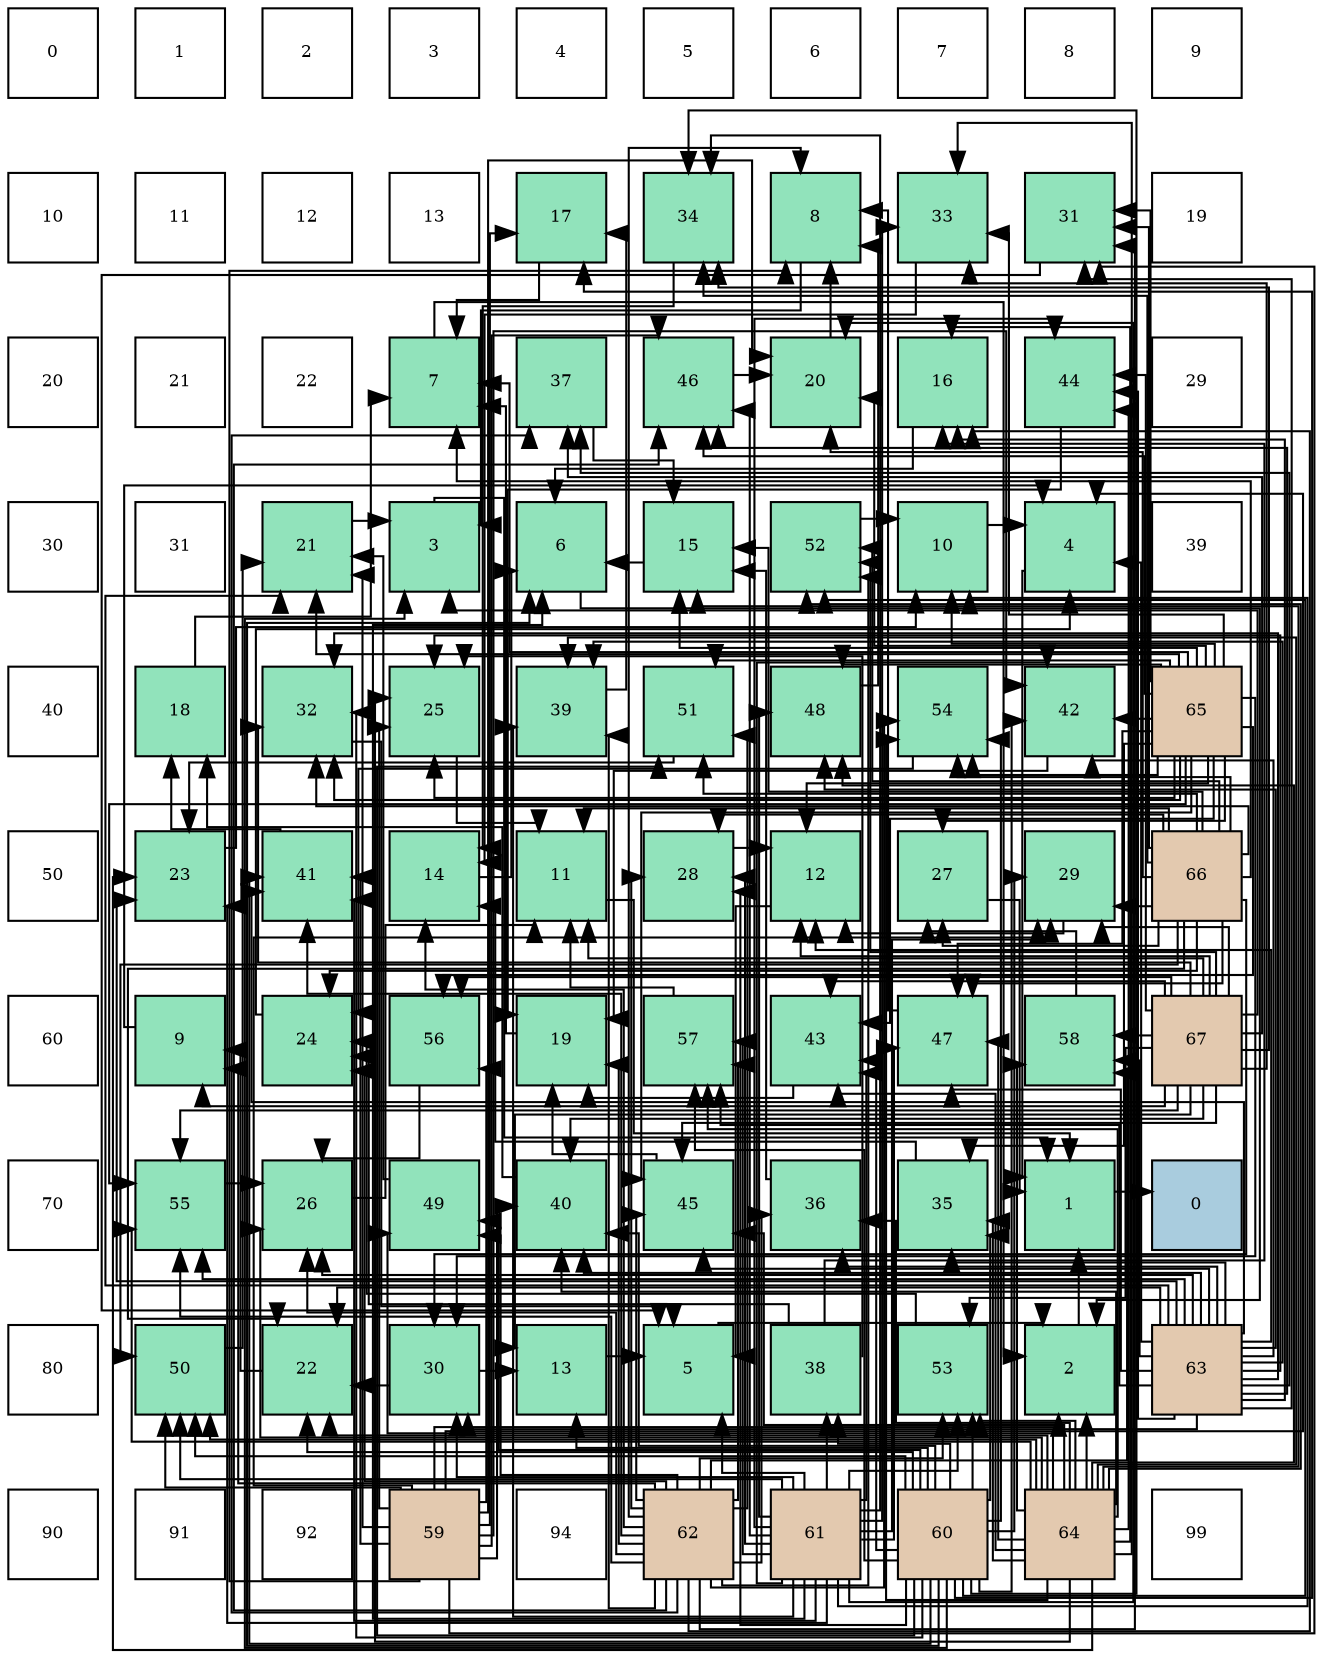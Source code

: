 digraph layout{
 rankdir=TB;
 splines=ortho;
 node [style=filled shape=square fixedsize=true width=0.6];
0[label="0", fontsize=8, fillcolor="#ffffff"];
1[label="1", fontsize=8, fillcolor="#ffffff"];
2[label="2", fontsize=8, fillcolor="#ffffff"];
3[label="3", fontsize=8, fillcolor="#ffffff"];
4[label="4", fontsize=8, fillcolor="#ffffff"];
5[label="5", fontsize=8, fillcolor="#ffffff"];
6[label="6", fontsize=8, fillcolor="#ffffff"];
7[label="7", fontsize=8, fillcolor="#ffffff"];
8[label="8", fontsize=8, fillcolor="#ffffff"];
9[label="9", fontsize=8, fillcolor="#ffffff"];
10[label="10", fontsize=8, fillcolor="#ffffff"];
11[label="11", fontsize=8, fillcolor="#ffffff"];
12[label="12", fontsize=8, fillcolor="#ffffff"];
13[label="13", fontsize=8, fillcolor="#ffffff"];
14[label="17", fontsize=8, fillcolor="#91e3bb"];
15[label="34", fontsize=8, fillcolor="#91e3bb"];
16[label="8", fontsize=8, fillcolor="#91e3bb"];
17[label="33", fontsize=8, fillcolor="#91e3bb"];
18[label="31", fontsize=8, fillcolor="#91e3bb"];
19[label="19", fontsize=8, fillcolor="#ffffff"];
20[label="20", fontsize=8, fillcolor="#ffffff"];
21[label="21", fontsize=8, fillcolor="#ffffff"];
22[label="22", fontsize=8, fillcolor="#ffffff"];
23[label="7", fontsize=8, fillcolor="#91e3bb"];
24[label="37", fontsize=8, fillcolor="#91e3bb"];
25[label="46", fontsize=8, fillcolor="#91e3bb"];
26[label="20", fontsize=8, fillcolor="#91e3bb"];
27[label="16", fontsize=8, fillcolor="#91e3bb"];
28[label="44", fontsize=8, fillcolor="#91e3bb"];
29[label="29", fontsize=8, fillcolor="#ffffff"];
30[label="30", fontsize=8, fillcolor="#ffffff"];
31[label="31", fontsize=8, fillcolor="#ffffff"];
32[label="21", fontsize=8, fillcolor="#91e3bb"];
33[label="3", fontsize=8, fillcolor="#91e3bb"];
34[label="6", fontsize=8, fillcolor="#91e3bb"];
35[label="15", fontsize=8, fillcolor="#91e3bb"];
36[label="52", fontsize=8, fillcolor="#91e3bb"];
37[label="10", fontsize=8, fillcolor="#91e3bb"];
38[label="4", fontsize=8, fillcolor="#91e3bb"];
39[label="39", fontsize=8, fillcolor="#ffffff"];
40[label="40", fontsize=8, fillcolor="#ffffff"];
41[label="18", fontsize=8, fillcolor="#91e3bb"];
42[label="32", fontsize=8, fillcolor="#91e3bb"];
43[label="25", fontsize=8, fillcolor="#91e3bb"];
44[label="39", fontsize=8, fillcolor="#91e3bb"];
45[label="51", fontsize=8, fillcolor="#91e3bb"];
46[label="48", fontsize=8, fillcolor="#91e3bb"];
47[label="54", fontsize=8, fillcolor="#91e3bb"];
48[label="42", fontsize=8, fillcolor="#91e3bb"];
49[label="65", fontsize=8, fillcolor="#e3c9af"];
50[label="50", fontsize=8, fillcolor="#ffffff"];
51[label="23", fontsize=8, fillcolor="#91e3bb"];
52[label="41", fontsize=8, fillcolor="#91e3bb"];
53[label="14", fontsize=8, fillcolor="#91e3bb"];
54[label="11", fontsize=8, fillcolor="#91e3bb"];
55[label="28", fontsize=8, fillcolor="#91e3bb"];
56[label="12", fontsize=8, fillcolor="#91e3bb"];
57[label="27", fontsize=8, fillcolor="#91e3bb"];
58[label="29", fontsize=8, fillcolor="#91e3bb"];
59[label="66", fontsize=8, fillcolor="#e3c9af"];
60[label="60", fontsize=8, fillcolor="#ffffff"];
61[label="9", fontsize=8, fillcolor="#91e3bb"];
62[label="24", fontsize=8, fillcolor="#91e3bb"];
63[label="56", fontsize=8, fillcolor="#91e3bb"];
64[label="19", fontsize=8, fillcolor="#91e3bb"];
65[label="57", fontsize=8, fillcolor="#91e3bb"];
66[label="43", fontsize=8, fillcolor="#91e3bb"];
67[label="47", fontsize=8, fillcolor="#91e3bb"];
68[label="58", fontsize=8, fillcolor="#91e3bb"];
69[label="67", fontsize=8, fillcolor="#e3c9af"];
70[label="70", fontsize=8, fillcolor="#ffffff"];
71[label="55", fontsize=8, fillcolor="#91e3bb"];
72[label="26", fontsize=8, fillcolor="#91e3bb"];
73[label="49", fontsize=8, fillcolor="#91e3bb"];
74[label="40", fontsize=8, fillcolor="#91e3bb"];
75[label="45", fontsize=8, fillcolor="#91e3bb"];
76[label="36", fontsize=8, fillcolor="#91e3bb"];
77[label="35", fontsize=8, fillcolor="#91e3bb"];
78[label="1", fontsize=8, fillcolor="#91e3bb"];
79[label="0", fontsize=8, fillcolor="#a9ccde"];
80[label="80", fontsize=8, fillcolor="#ffffff"];
81[label="50", fontsize=8, fillcolor="#91e3bb"];
82[label="22", fontsize=8, fillcolor="#91e3bb"];
83[label="30", fontsize=8, fillcolor="#91e3bb"];
84[label="13", fontsize=8, fillcolor="#91e3bb"];
85[label="5", fontsize=8, fillcolor="#91e3bb"];
86[label="38", fontsize=8, fillcolor="#91e3bb"];
87[label="53", fontsize=8, fillcolor="#91e3bb"];
88[label="2", fontsize=8, fillcolor="#91e3bb"];
89[label="63", fontsize=8, fillcolor="#e3c9af"];
90[label="90", fontsize=8, fillcolor="#ffffff"];
91[label="91", fontsize=8, fillcolor="#ffffff"];
92[label="92", fontsize=8, fillcolor="#ffffff"];
93[label="59", fontsize=8, fillcolor="#e3c9af"];
94[label="94", fontsize=8, fillcolor="#ffffff"];
95[label="62", fontsize=8, fillcolor="#e3c9af"];
96[label="61", fontsize=8, fillcolor="#e3c9af"];
97[label="60", fontsize=8, fillcolor="#e3c9af"];
98[label="64", fontsize=8, fillcolor="#e3c9af"];
99[label="99", fontsize=8, fillcolor="#ffffff"];
edge [constraint=false, style=vis];78 -> 79;
88 -> 78;
33 -> 78;
38 -> 78;
85 -> 88;
34 -> 88;
23 -> 88;
16 -> 33;
61 -> 38;
37 -> 38;
54 -> 78;
56 -> 85;
84 -> 85;
53 -> 34;
35 -> 34;
27 -> 34;
14 -> 23;
41 -> 23;
64 -> 23;
26 -> 16;
32 -> 33;
82 -> 61;
51 -> 37;
62 -> 38;
43 -> 54;
72 -> 54;
57 -> 78;
55 -> 56;
58 -> 56;
83 -> 84;
83 -> 82;
18 -> 85;
42 -> 85;
17 -> 53;
15 -> 53;
77 -> 53;
76 -> 35;
24 -> 35;
86 -> 27;
86 -> 62;
86 -> 43;
44 -> 14;
74 -> 41;
52 -> 41;
48 -> 64;
66 -> 64;
28 -> 64;
75 -> 64;
25 -> 26;
67 -> 16;
46 -> 16;
73 -> 32;
81 -> 32;
45 -> 51;
36 -> 37;
87 -> 62;
47 -> 62;
71 -> 72;
63 -> 72;
65 -> 54;
68 -> 57;
93 -> 88;
93 -> 38;
93 -> 16;
93 -> 14;
93 -> 26;
93 -> 32;
93 -> 43;
93 -> 58;
93 -> 18;
93 -> 74;
93 -> 52;
93 -> 48;
93 -> 25;
93 -> 81;
93 -> 63;
97 -> 33;
97 -> 34;
97 -> 84;
97 -> 14;
97 -> 82;
97 -> 55;
97 -> 58;
97 -> 42;
97 -> 15;
97 -> 77;
97 -> 86;
97 -> 74;
97 -> 52;
97 -> 48;
97 -> 66;
97 -> 73;
97 -> 81;
97 -> 45;
97 -> 36;
97 -> 87;
97 -> 47;
97 -> 65;
96 -> 85;
96 -> 34;
96 -> 37;
96 -> 26;
96 -> 51;
96 -> 55;
96 -> 58;
96 -> 83;
96 -> 17;
96 -> 15;
96 -> 86;
96 -> 44;
96 -> 52;
96 -> 48;
96 -> 66;
96 -> 28;
96 -> 25;
96 -> 67;
96 -> 46;
96 -> 81;
96 -> 87;
96 -> 65;
95 -> 16;
95 -> 61;
95 -> 53;
95 -> 27;
95 -> 64;
95 -> 62;
95 -> 72;
95 -> 55;
95 -> 18;
95 -> 76;
95 -> 24;
95 -> 44;
95 -> 52;
95 -> 75;
95 -> 25;
95 -> 73;
95 -> 45;
95 -> 36;
95 -> 87;
95 -> 47;
95 -> 71;
95 -> 65;
95 -> 68;
89 -> 38;
89 -> 56;
89 -> 27;
89 -> 32;
89 -> 82;
89 -> 51;
89 -> 43;
89 -> 72;
89 -> 83;
89 -> 18;
89 -> 42;
89 -> 77;
89 -> 76;
89 -> 24;
89 -> 44;
89 -> 74;
89 -> 52;
89 -> 48;
89 -> 28;
89 -> 75;
89 -> 25;
89 -> 67;
89 -> 46;
89 -> 71;
89 -> 65;
89 -> 68;
98 -> 88;
98 -> 35;
98 -> 27;
98 -> 82;
98 -> 51;
98 -> 43;
98 -> 72;
98 -> 17;
98 -> 77;
98 -> 76;
98 -> 44;
98 -> 74;
98 -> 66;
98 -> 28;
98 -> 75;
98 -> 67;
98 -> 46;
98 -> 73;
98 -> 81;
98 -> 36;
98 -> 87;
98 -> 47;
98 -> 71;
98 -> 65;
98 -> 68;
49 -> 23;
49 -> 37;
49 -> 56;
49 -> 35;
49 -> 26;
49 -> 32;
49 -> 43;
49 -> 57;
49 -> 83;
49 -> 18;
49 -> 42;
49 -> 17;
49 -> 77;
49 -> 48;
49 -> 66;
49 -> 75;
49 -> 25;
49 -> 67;
49 -> 46;
49 -> 45;
49 -> 47;
49 -> 71;
49 -> 63;
59 -> 23;
59 -> 54;
59 -> 35;
59 -> 26;
59 -> 82;
59 -> 62;
59 -> 57;
59 -> 55;
59 -> 58;
59 -> 83;
59 -> 18;
59 -> 42;
59 -> 15;
59 -> 67;
59 -> 81;
59 -> 45;
59 -> 36;
59 -> 47;
69 -> 33;
69 -> 61;
69 -> 54;
69 -> 56;
69 -> 84;
69 -> 58;
69 -> 42;
69 -> 17;
69 -> 15;
69 -> 24;
69 -> 74;
69 -> 66;
69 -> 28;
69 -> 75;
69 -> 36;
69 -> 87;
69 -> 71;
69 -> 63;
69 -> 68;
edge [constraint=true, style=invis];
0 -> 10 -> 20 -> 30 -> 40 -> 50 -> 60 -> 70 -> 80 -> 90;
1 -> 11 -> 21 -> 31 -> 41 -> 51 -> 61 -> 71 -> 81 -> 91;
2 -> 12 -> 22 -> 32 -> 42 -> 52 -> 62 -> 72 -> 82 -> 92;
3 -> 13 -> 23 -> 33 -> 43 -> 53 -> 63 -> 73 -> 83 -> 93;
4 -> 14 -> 24 -> 34 -> 44 -> 54 -> 64 -> 74 -> 84 -> 94;
5 -> 15 -> 25 -> 35 -> 45 -> 55 -> 65 -> 75 -> 85 -> 95;
6 -> 16 -> 26 -> 36 -> 46 -> 56 -> 66 -> 76 -> 86 -> 96;
7 -> 17 -> 27 -> 37 -> 47 -> 57 -> 67 -> 77 -> 87 -> 97;
8 -> 18 -> 28 -> 38 -> 48 -> 58 -> 68 -> 78 -> 88 -> 98;
9 -> 19 -> 29 -> 39 -> 49 -> 59 -> 69 -> 79 -> 89 -> 99;
rank = same {0 -> 1 -> 2 -> 3 -> 4 -> 5 -> 6 -> 7 -> 8 -> 9};
rank = same {10 -> 11 -> 12 -> 13 -> 14 -> 15 -> 16 -> 17 -> 18 -> 19};
rank = same {20 -> 21 -> 22 -> 23 -> 24 -> 25 -> 26 -> 27 -> 28 -> 29};
rank = same {30 -> 31 -> 32 -> 33 -> 34 -> 35 -> 36 -> 37 -> 38 -> 39};
rank = same {40 -> 41 -> 42 -> 43 -> 44 -> 45 -> 46 -> 47 -> 48 -> 49};
rank = same {50 -> 51 -> 52 -> 53 -> 54 -> 55 -> 56 -> 57 -> 58 -> 59};
rank = same {60 -> 61 -> 62 -> 63 -> 64 -> 65 -> 66 -> 67 -> 68 -> 69};
rank = same {70 -> 71 -> 72 -> 73 -> 74 -> 75 -> 76 -> 77 -> 78 -> 79};
rank = same {80 -> 81 -> 82 -> 83 -> 84 -> 85 -> 86 -> 87 -> 88 -> 89};
rank = same {90 -> 91 -> 92 -> 93 -> 94 -> 95 -> 96 -> 97 -> 98 -> 99};
}